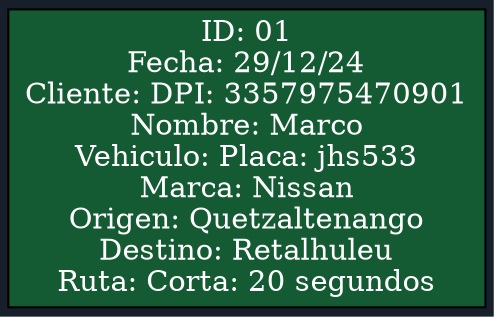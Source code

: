digraph G {
rankdir=LR;
bgcolor="#17202a";
node [shape=record, style=filled, fillcolor="#145a32", fontcolor="white"];
edge [color="white"];
nodo0 [label="ID: 01\nFecha: 29/12/24\nCliente: DPI: 3357975470901\nNombre:  Marco\nVehiculo: Placa: jhs533\nMarca: Nissan\nOrigen: Quetzaltenango\nDestino: Retalhuleu\nRuta: Corta: 20 segundos"];
}